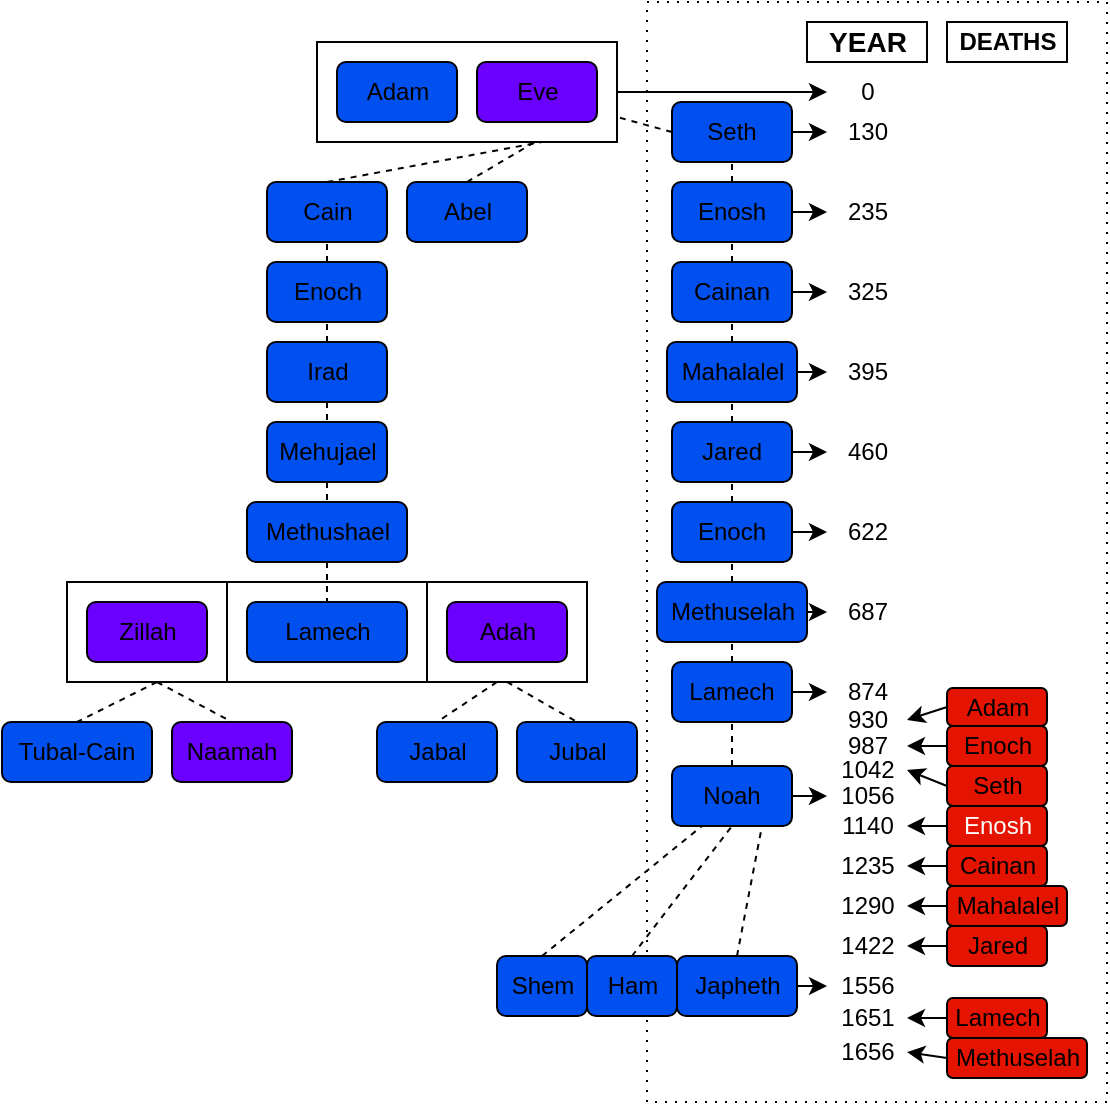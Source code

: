 <mxfile version="27.1.4">
  <diagram name="Page-1" id="-qDwZxriLmxHvfeL5z6d">
    <mxGraphModel dx="1558" dy="915" grid="1" gridSize="10" guides="1" tooltips="1" connect="1" arrows="1" fold="1" page="1" pageScale="1" pageWidth="850" pageHeight="1100" math="0" shadow="0">
      <root>
        <mxCell id="0" />
        <mxCell id="1" parent="0" />
        <mxCell id="PMNKibyXnbzGqsMj5dXl-1" value="" style="rounded=0;whiteSpace=wrap;html=1;strokeColor=light-dark(#000000,#333333);dashed=1;dashPattern=1 4;movable=1;resizable=1;rotatable=1;deletable=1;editable=1;locked=0;connectable=1;fillColor=none;fontColor=light-dark(#000000,#1A1A1A);" vertex="1" parent="1">
          <mxGeometry x="362.5" y="40" width="230" height="550" as="geometry" />
        </mxCell>
        <mxCell id="PMNKibyXnbzGqsMj5dXl-2" value="" style="rounded=0;whiteSpace=wrap;html=1;fillColor=none;fontColor=light-dark(#000000,#1A1A1A);strokeColor=light-dark(#000000,#333333);" vertex="1" parent="1">
          <mxGeometry x="72.5" y="330" width="180" height="50" as="geometry" />
        </mxCell>
        <mxCell id="PMNKibyXnbzGqsMj5dXl-3" value="" style="rounded=0;whiteSpace=wrap;html=1;fillColor=none;fontColor=light-dark(#000000,#1A1A1A);strokeColor=light-dark(#000000,#333333);" vertex="1" parent="1">
          <mxGeometry x="152.5" y="330" width="180" height="50" as="geometry" />
        </mxCell>
        <mxCell id="PMNKibyXnbzGqsMj5dXl-4" value="" style="rounded=0;whiteSpace=wrap;html=1;strokeColor=light-dark(#000000,#333333);fillColor=none;fontColor=light-dark(#000000,#1A1A1A);" vertex="1" parent="1">
          <mxGeometry x="197.5" y="60" width="150" height="50" as="geometry" />
        </mxCell>
        <mxCell id="PMNKibyXnbzGqsMj5dXl-5" value="Adam" style="rounded=1;whiteSpace=wrap;html=1;fillColor=#0050ef;fontColor=light-dark(#000000,#1A1A1A);strokeColor=light-dark(#000000,#333333);" vertex="1" parent="1">
          <mxGeometry x="207.5" y="70" width="60" height="30" as="geometry" />
        </mxCell>
        <mxCell id="PMNKibyXnbzGqsMj5dXl-6" value="Eve" style="rounded=1;whiteSpace=wrap;html=1;fillColor=#6a00ff;fontColor=light-dark(#000000,#1A1A1A);strokeColor=light-dark(#000000,#333333);" vertex="1" parent="1">
          <mxGeometry x="277.5" y="70" width="60" height="30" as="geometry" />
        </mxCell>
        <mxCell id="PMNKibyXnbzGqsMj5dXl-7" value="&lt;div&gt;Cain&lt;/div&gt;" style="rounded=1;whiteSpace=wrap;html=1;fillColor=#0050ef;fontColor=light-dark(#000000,#1A1A1A);strokeColor=light-dark(#000000,#333333);" vertex="1" parent="1">
          <mxGeometry x="172.5" y="130" width="60" height="30" as="geometry" />
        </mxCell>
        <mxCell id="PMNKibyXnbzGqsMj5dXl-8" value="Abel" style="rounded=1;whiteSpace=wrap;html=1;fillColor=#0050ef;fontColor=light-dark(#000000,#1A1A1A);strokeColor=light-dark(#000000,#333333);glass=0;shadow=0;" vertex="1" parent="1">
          <mxGeometry x="242.5" y="130" width="60" height="30" as="geometry" />
        </mxCell>
        <mxCell id="PMNKibyXnbzGqsMj5dXl-9" value="" style="endArrow=none;dashed=1;html=1;rounded=0;entryX=0.75;entryY=1;entryDx=0;entryDy=0;exitX=0.5;exitY=0;exitDx=0;exitDy=0;strokeColor=light-dark(#000000,#333333);fontColor=light-dark(#000000,#1A1A1A);" edge="1" parent="1" source="PMNKibyXnbzGqsMj5dXl-7" target="PMNKibyXnbzGqsMj5dXl-4">
          <mxGeometry width="50" height="50" relative="1" as="geometry">
            <mxPoint x="262.5" y="180" as="sourcePoint" />
            <mxPoint x="312.5" y="130" as="targetPoint" />
          </mxGeometry>
        </mxCell>
        <mxCell id="PMNKibyXnbzGqsMj5dXl-10" value="" style="endArrow=none;dashed=1;html=1;rounded=0;entryX=0.732;entryY=0.99;entryDx=0;entryDy=0;exitX=0.5;exitY=0;exitDx=0;exitDy=0;entryPerimeter=0;strokeColor=light-dark(#000000,#333333);fontColor=light-dark(#000000,#1A1A1A);" edge="1" parent="1" source="PMNKibyXnbzGqsMj5dXl-8" target="PMNKibyXnbzGqsMj5dXl-4">
          <mxGeometry width="50" height="50" relative="1" as="geometry">
            <mxPoint x="262.5" y="180" as="sourcePoint" />
            <mxPoint x="312.5" y="130" as="targetPoint" />
          </mxGeometry>
        </mxCell>
        <mxCell id="PMNKibyXnbzGqsMj5dXl-11" value="Enoch" style="rounded=1;whiteSpace=wrap;html=1;fillColor=#0050ef;fontColor=light-dark(#000000,#1A1A1A);strokeColor=light-dark(#000000,#333333);" vertex="1" parent="1">
          <mxGeometry x="172.5" y="170" width="60" height="30" as="geometry" />
        </mxCell>
        <mxCell id="PMNKibyXnbzGqsMj5dXl-12" value="&lt;div&gt;Irad&lt;/div&gt;" style="rounded=1;whiteSpace=wrap;html=1;fillColor=#0050ef;fontColor=light-dark(#000000,#1A1A1A);strokeColor=light-dark(#000000,#333333);" vertex="1" parent="1">
          <mxGeometry x="172.5" y="210" width="60" height="30" as="geometry" />
        </mxCell>
        <mxCell id="PMNKibyXnbzGqsMj5dXl-13" value="Mehujael" style="rounded=1;whiteSpace=wrap;html=1;fillColor=#0050ef;fontColor=light-dark(#000000,#1A1A1A);strokeColor=light-dark(#000000,#333333);" vertex="1" parent="1">
          <mxGeometry x="172.5" y="250" width="60" height="30" as="geometry" />
        </mxCell>
        <mxCell id="PMNKibyXnbzGqsMj5dXl-14" value="&lt;div&gt;Methushael&lt;/div&gt;" style="rounded=1;whiteSpace=wrap;html=1;fillColor=#0050ef;fontColor=light-dark(#000000,#1A1A1A);strokeColor=light-dark(#000000,#333333);" vertex="1" parent="1">
          <mxGeometry x="162.5" y="290" width="80" height="30" as="geometry" />
        </mxCell>
        <mxCell id="PMNKibyXnbzGqsMj5dXl-15" value="Lamech" style="rounded=1;whiteSpace=wrap;html=1;fillColor=#0050ef;fontColor=light-dark(#000000,#1A1A1A);strokeColor=light-dark(#000000,#333333);" vertex="1" parent="1">
          <mxGeometry x="162.5" y="340" width="80" height="30" as="geometry" />
        </mxCell>
        <mxCell id="PMNKibyXnbzGqsMj5dXl-16" value="Adah" style="rounded=1;whiteSpace=wrap;html=1;fillColor=#6a00ff;fontColor=light-dark(#000000,#1A1A1A);strokeColor=light-dark(#000000,#333333);" vertex="1" parent="1">
          <mxGeometry x="262.5" y="340" width="60" height="30" as="geometry" />
        </mxCell>
        <mxCell id="PMNKibyXnbzGqsMj5dXl-17" value="Naamah" style="rounded=1;whiteSpace=wrap;html=1;fillColor=#6a00ff;fontColor=light-dark(#000000,#1A1A1A);strokeColor=light-dark(#000000,#333333);" vertex="1" parent="1">
          <mxGeometry x="125" y="400" width="60" height="30" as="geometry" />
        </mxCell>
        <mxCell id="PMNKibyXnbzGqsMj5dXl-18" value="" style="endArrow=none;dashed=1;html=1;rounded=0;entryX=0.5;entryY=1;entryDx=0;entryDy=0;exitX=0.5;exitY=0;exitDx=0;exitDy=0;strokeColor=light-dark(#000000,#333333);fontColor=light-dark(#000000,#1A1A1A);" edge="1" parent="1" source="PMNKibyXnbzGqsMj5dXl-11" target="PMNKibyXnbzGqsMj5dXl-7">
          <mxGeometry width="50" height="50" relative="1" as="geometry">
            <mxPoint x="192.5" y="220" as="sourcePoint" />
            <mxPoint x="232.5" y="280" as="targetPoint" />
          </mxGeometry>
        </mxCell>
        <mxCell id="PMNKibyXnbzGqsMj5dXl-19" value="" style="endArrow=none;dashed=1;html=1;rounded=0;entryX=0.5;entryY=1;entryDx=0;entryDy=0;exitX=0.5;exitY=0;exitDx=0;exitDy=0;strokeColor=light-dark(#000000,#333333);fontColor=light-dark(#000000,#1A1A1A);" edge="1" parent="1" source="PMNKibyXnbzGqsMj5dXl-12" target="PMNKibyXnbzGqsMj5dXl-11">
          <mxGeometry width="50" height="50" relative="1" as="geometry">
            <mxPoint x="182.5" y="330" as="sourcePoint" />
            <mxPoint x="232.5" y="280" as="targetPoint" />
          </mxGeometry>
        </mxCell>
        <mxCell id="PMNKibyXnbzGqsMj5dXl-20" value="" style="endArrow=none;dashed=1;html=1;rounded=0;entryX=0.5;entryY=0;entryDx=0;entryDy=0;exitX=0.5;exitY=1;exitDx=0;exitDy=0;strokeColor=light-dark(#000000,#333333);fontColor=light-dark(#000000,#1A1A1A);" edge="1" parent="1" source="PMNKibyXnbzGqsMj5dXl-12" target="PMNKibyXnbzGqsMj5dXl-13">
          <mxGeometry width="50" height="50" relative="1" as="geometry">
            <mxPoint x="182.5" y="330" as="sourcePoint" />
            <mxPoint x="232.5" y="280" as="targetPoint" />
          </mxGeometry>
        </mxCell>
        <mxCell id="PMNKibyXnbzGqsMj5dXl-21" value="" style="endArrow=none;dashed=1;html=1;rounded=0;exitX=0.5;exitY=1;exitDx=0;exitDy=0;entryX=0.5;entryY=0;entryDx=0;entryDy=0;strokeColor=light-dark(#000000,#333333);fontColor=light-dark(#000000,#1A1A1A);" edge="1" parent="1" source="PMNKibyXnbzGqsMj5dXl-13" target="PMNKibyXnbzGqsMj5dXl-14">
          <mxGeometry width="50" height="50" relative="1" as="geometry">
            <mxPoint x="182.5" y="330" as="sourcePoint" />
            <mxPoint x="232.5" y="280" as="targetPoint" />
          </mxGeometry>
        </mxCell>
        <mxCell id="PMNKibyXnbzGqsMj5dXl-22" value="" style="endArrow=none;dashed=1;html=1;rounded=0;exitX=0.5;exitY=1;exitDx=0;exitDy=0;entryX=0.5;entryY=0;entryDx=0;entryDy=0;strokeColor=light-dark(#000000,#333333);fontColor=light-dark(#000000,#1A1A1A);" edge="1" parent="1" source="PMNKibyXnbzGqsMj5dXl-14" target="PMNKibyXnbzGqsMj5dXl-15">
          <mxGeometry width="50" height="50" relative="1" as="geometry">
            <mxPoint x="182.5" y="330" as="sourcePoint" />
            <mxPoint x="232.5" y="280" as="targetPoint" />
          </mxGeometry>
        </mxCell>
        <mxCell id="PMNKibyXnbzGqsMj5dXl-23" value="Jabal" style="rounded=1;whiteSpace=wrap;html=1;fillColor=#0050ef;fontColor=light-dark(#000000,#1A1A1A);strokeColor=light-dark(#000000,#333333);" vertex="1" parent="1">
          <mxGeometry x="227.5" y="400" width="60" height="30" as="geometry" />
        </mxCell>
        <mxCell id="PMNKibyXnbzGqsMj5dXl-24" value="" style="endArrow=none;dashed=1;html=1;rounded=0;entryX=0.5;entryY=0;entryDx=0;entryDy=0;exitX=0.75;exitY=1;exitDx=0;exitDy=0;strokeColor=light-dark(#000000,#333333);fontColor=light-dark(#000000,#1A1A1A);" edge="1" parent="1" source="PMNKibyXnbzGqsMj5dXl-3" target="PMNKibyXnbzGqsMj5dXl-23">
          <mxGeometry width="50" height="50" relative="1" as="geometry">
            <mxPoint x="182.5" y="310" as="sourcePoint" />
            <mxPoint x="232.5" y="260" as="targetPoint" />
          </mxGeometry>
        </mxCell>
        <mxCell id="PMNKibyXnbzGqsMj5dXl-25" value="&lt;div&gt;Jubal&lt;/div&gt;" style="rounded=1;whiteSpace=wrap;html=1;fillColor=#0050ef;fontColor=light-dark(#000000,#1A1A1A);strokeColor=light-dark(#000000,#333333);" vertex="1" parent="1">
          <mxGeometry x="297.5" y="400" width="60" height="30" as="geometry" />
        </mxCell>
        <mxCell id="PMNKibyXnbzGqsMj5dXl-26" value="" style="endArrow=none;dashed=1;html=1;rounded=0;entryX=0.5;entryY=0;entryDx=0;entryDy=0;strokeColor=light-dark(#000000,#333333);fontColor=light-dark(#000000,#1A1A1A);" edge="1" parent="1" target="PMNKibyXnbzGqsMj5dXl-25">
          <mxGeometry width="50" height="50" relative="1" as="geometry">
            <mxPoint x="292.5" y="380" as="sourcePoint" />
            <mxPoint x="232.5" y="260" as="targetPoint" />
          </mxGeometry>
        </mxCell>
        <mxCell id="PMNKibyXnbzGqsMj5dXl-27" value="Tubal-Cain" style="rounded=1;whiteSpace=wrap;html=1;fillColor=#0050ef;fontColor=light-dark(#000000,#1A1A1A);strokeColor=light-dark(#000000,#333333);" vertex="1" parent="1">
          <mxGeometry x="40" y="400" width="75" height="30" as="geometry" />
        </mxCell>
        <mxCell id="PMNKibyXnbzGqsMj5dXl-28" value="Zillah" style="rounded=1;whiteSpace=wrap;html=1;fillColor=#6a00ff;fontColor=light-dark(#000000,#1A1A1A);strokeColor=light-dark(#000000,#333333);" vertex="1" parent="1">
          <mxGeometry x="82.5" y="340" width="60" height="30" as="geometry" />
        </mxCell>
        <mxCell id="PMNKibyXnbzGqsMj5dXl-29" value="" style="endArrow=none;dashed=1;html=1;rounded=0;entryX=0.5;entryY=0;entryDx=0;entryDy=0;exitX=0.25;exitY=1;exitDx=0;exitDy=0;strokeColor=light-dark(#000000,#333333);fontColor=light-dark(#000000,#1A1A1A);" edge="1" parent="1" source="PMNKibyXnbzGqsMj5dXl-2" target="PMNKibyXnbzGqsMj5dXl-27">
          <mxGeometry width="50" height="50" relative="1" as="geometry">
            <mxPoint x="182.5" y="310" as="sourcePoint" />
            <mxPoint x="232.5" y="260" as="targetPoint" />
          </mxGeometry>
        </mxCell>
        <mxCell id="PMNKibyXnbzGqsMj5dXl-30" value="" style="endArrow=none;dashed=1;html=1;rounded=0;exitX=0.25;exitY=1;exitDx=0;exitDy=0;entryX=0.5;entryY=0;entryDx=0;entryDy=0;strokeColor=light-dark(#000000,#333333);fontColor=light-dark(#000000,#1A1A1A);" edge="1" parent="1" source="PMNKibyXnbzGqsMj5dXl-2" target="PMNKibyXnbzGqsMj5dXl-17">
          <mxGeometry width="50" height="50" relative="1" as="geometry">
            <mxPoint x="182.5" y="310" as="sourcePoint" />
            <mxPoint x="232.5" y="260" as="targetPoint" />
          </mxGeometry>
        </mxCell>
        <mxCell id="PMNKibyXnbzGqsMj5dXl-31" value="Seth" style="rounded=1;whiteSpace=wrap;html=1;fillColor=#0050ef;fontColor=light-dark(#000000,#1A1A1A);strokeColor=light-dark(#000000,#333333);glass=0;shadow=0;" vertex="1" parent="1">
          <mxGeometry x="375" y="90" width="60" height="30" as="geometry" />
        </mxCell>
        <mxCell id="PMNKibyXnbzGqsMj5dXl-32" value="" style="endArrow=none;dashed=1;html=1;rounded=0;entryX=1;entryY=0.75;entryDx=0;entryDy=0;exitX=0;exitY=0.5;exitDx=0;exitDy=0;strokeColor=light-dark(#000000,#333333);fontColor=light-dark(#000000,#1A1A1A);" edge="1" parent="1" source="PMNKibyXnbzGqsMj5dXl-31" target="PMNKibyXnbzGqsMj5dXl-4">
          <mxGeometry width="50" height="50" relative="1" as="geometry">
            <mxPoint x="282.5" y="140" as="sourcePoint" />
            <mxPoint x="347.5" y="120" as="targetPoint" />
          </mxGeometry>
        </mxCell>
        <mxCell id="PMNKibyXnbzGqsMj5dXl-33" value="Enosh" style="rounded=1;whiteSpace=wrap;html=1;fillColor=#0050ef;fontColor=light-dark(#000000,#1A1A1A);strokeColor=light-dark(#000000,#333333);glass=0;shadow=0;" vertex="1" parent="1">
          <mxGeometry x="375" y="130" width="60" height="30" as="geometry" />
        </mxCell>
        <mxCell id="PMNKibyXnbzGqsMj5dXl-34" value="" style="endArrow=none;dashed=1;html=1;rounded=0;entryX=0.5;entryY=1;entryDx=0;entryDy=0;exitX=0.5;exitY=0;exitDx=0;exitDy=0;strokeColor=light-dark(#000000,#333333);fontColor=light-dark(#000000,#1A1A1A);" edge="1" parent="1" source="PMNKibyXnbzGqsMj5dXl-33" target="PMNKibyXnbzGqsMj5dXl-31">
          <mxGeometry width="50" height="50" relative="1" as="geometry">
            <mxPoint x="282.5" y="140" as="sourcePoint" />
            <mxPoint x="339.5" y="110" as="targetPoint" />
          </mxGeometry>
        </mxCell>
        <mxCell id="PMNKibyXnbzGqsMj5dXl-35" value="&lt;b&gt;&lt;font style=&quot;font-size: 14px;&quot;&gt;YEAR&lt;/font&gt;&lt;/b&gt;" style="text;html=1;align=center;verticalAlign=middle;whiteSpace=wrap;rounded=0;strokeColor=light-dark(#000000,#333333);fontColor=light-dark(#000000,#1A1A1A);" vertex="1" parent="1">
          <mxGeometry x="442.5" y="50" width="60" height="20" as="geometry" />
        </mxCell>
        <mxCell id="PMNKibyXnbzGqsMj5dXl-36" value="0" style="text;html=1;align=center;verticalAlign=middle;whiteSpace=wrap;rounded=0;strokeColor=none;fontColor=light-dark(#000000,#1A1A1A);" vertex="1" parent="1">
          <mxGeometry x="452.5" y="75" width="40" height="20" as="geometry" />
        </mxCell>
        <mxCell id="PMNKibyXnbzGqsMj5dXl-37" value="130" style="text;html=1;align=center;verticalAlign=middle;whiteSpace=wrap;rounded=0;strokeColor=none;fontColor=light-dark(#000000,#1A1A1A);" vertex="1" parent="1">
          <mxGeometry x="452.5" y="95" width="40" height="20" as="geometry" />
        </mxCell>
        <mxCell id="PMNKibyXnbzGqsMj5dXl-38" value="&lt;div&gt;235&lt;/div&gt;" style="text;html=1;align=center;verticalAlign=middle;whiteSpace=wrap;rounded=0;strokeColor=none;fontColor=light-dark(#000000,#1A1A1A);" vertex="1" parent="1">
          <mxGeometry x="452.5" y="135" width="40" height="20" as="geometry" />
        </mxCell>
        <mxCell id="PMNKibyXnbzGqsMj5dXl-39" value="Cainan" style="rounded=1;whiteSpace=wrap;html=1;fillColor=#0050ef;fontColor=light-dark(#000000,#1A1A1A);strokeColor=light-dark(#000000,#333333);glass=0;shadow=0;" vertex="1" parent="1">
          <mxGeometry x="375" y="170" width="60" height="30" as="geometry" />
        </mxCell>
        <mxCell id="PMNKibyXnbzGqsMj5dXl-40" value="" style="endArrow=none;dashed=1;html=1;rounded=0;exitX=0.5;exitY=0;exitDx=0;exitDy=0;strokeColor=light-dark(#000000,#333333);entryX=0.5;entryY=1;entryDx=0;entryDy=0;fontColor=light-dark(#000000,#1A1A1A);" edge="1" parent="1" source="PMNKibyXnbzGqsMj5dXl-39" target="PMNKibyXnbzGqsMj5dXl-33">
          <mxGeometry width="50" height="50" relative="1" as="geometry">
            <mxPoint x="282.5" y="180" as="sourcePoint" />
            <mxPoint x="397.5" y="160" as="targetPoint" />
          </mxGeometry>
        </mxCell>
        <mxCell id="PMNKibyXnbzGqsMj5dXl-41" value="&lt;div&gt;325&lt;/div&gt;" style="text;html=1;align=center;verticalAlign=middle;whiteSpace=wrap;rounded=0;strokeColor=none;fontColor=light-dark(#000000,#1A1A1A);" vertex="1" parent="1">
          <mxGeometry x="452.5" y="175" width="40" height="20" as="geometry" />
        </mxCell>
        <mxCell id="PMNKibyXnbzGqsMj5dXl-42" value="Mahalalel" style="rounded=1;whiteSpace=wrap;html=1;fillColor=#0050ef;fontColor=light-dark(#000000,#1A1A1A);strokeColor=light-dark(#000000,#333333);glass=0;shadow=0;" vertex="1" parent="1">
          <mxGeometry x="372.5" y="210" width="65" height="30" as="geometry" />
        </mxCell>
        <mxCell id="PMNKibyXnbzGqsMj5dXl-43" value="" style="endArrow=none;dashed=1;html=1;rounded=0;exitX=0.5;exitY=0;exitDx=0;exitDy=0;strokeColor=light-dark(#000000,#333333);entryX=0.5;entryY=1;entryDx=0;entryDy=0;fontColor=light-dark(#000000,#1A1A1A);" edge="1" parent="1" source="PMNKibyXnbzGqsMj5dXl-42" target="PMNKibyXnbzGqsMj5dXl-39">
          <mxGeometry width="50" height="50" relative="1" as="geometry">
            <mxPoint x="282.5" y="220" as="sourcePoint" />
            <mxPoint x="397.5" y="200" as="targetPoint" />
          </mxGeometry>
        </mxCell>
        <mxCell id="PMNKibyXnbzGqsMj5dXl-44" value="&lt;div&gt;395&lt;/div&gt;" style="text;html=1;align=center;verticalAlign=middle;whiteSpace=wrap;rounded=0;strokeColor=none;fontColor=light-dark(#000000,#1A1A1A);" vertex="1" parent="1">
          <mxGeometry x="452.5" y="215" width="40" height="20" as="geometry" />
        </mxCell>
        <mxCell id="PMNKibyXnbzGqsMj5dXl-45" value="Jared" style="rounded=1;whiteSpace=wrap;html=1;fillColor=#0050ef;fontColor=light-dark(#000000,#1A1A1A);strokeColor=light-dark(#000000,#333333);glass=0;shadow=0;" vertex="1" parent="1">
          <mxGeometry x="375" y="250" width="60" height="30" as="geometry" />
        </mxCell>
        <mxCell id="PMNKibyXnbzGqsMj5dXl-46" value="" style="endArrow=none;dashed=1;html=1;rounded=0;exitX=0.5;exitY=0;exitDx=0;exitDy=0;strokeColor=light-dark(#000000,#333333);entryX=0.5;entryY=1;entryDx=0;entryDy=0;fontColor=light-dark(#000000,#1A1A1A);" edge="1" parent="1" source="PMNKibyXnbzGqsMj5dXl-45" target="PMNKibyXnbzGqsMj5dXl-42">
          <mxGeometry width="50" height="50" relative="1" as="geometry">
            <mxPoint x="282.5" y="260" as="sourcePoint" />
            <mxPoint x="397.5" y="240" as="targetPoint" />
          </mxGeometry>
        </mxCell>
        <mxCell id="PMNKibyXnbzGqsMj5dXl-47" value="460" style="text;html=1;align=center;verticalAlign=middle;whiteSpace=wrap;rounded=0;strokeColor=none;fontColor=light-dark(#000000,#1A1A1A);" vertex="1" parent="1">
          <mxGeometry x="452.5" y="255" width="40" height="20" as="geometry" />
        </mxCell>
        <mxCell id="PMNKibyXnbzGqsMj5dXl-48" value="Enoch" style="rounded=1;whiteSpace=wrap;html=1;fillColor=#0050ef;fontColor=light-dark(#000000,#1A1A1A);strokeColor=light-dark(#000000,#333333);glass=0;shadow=0;" vertex="1" parent="1">
          <mxGeometry x="375" y="290" width="60" height="30" as="geometry" />
        </mxCell>
        <mxCell id="PMNKibyXnbzGqsMj5dXl-49" value="" style="endArrow=none;dashed=1;html=1;rounded=0;exitX=0.5;exitY=0;exitDx=0;exitDy=0;strokeColor=light-dark(#000000,#333333);entryX=0.5;entryY=1;entryDx=0;entryDy=0;fontColor=light-dark(#000000,#1A1A1A);" edge="1" parent="1" source="PMNKibyXnbzGqsMj5dXl-48" target="PMNKibyXnbzGqsMj5dXl-45">
          <mxGeometry width="50" height="50" relative="1" as="geometry">
            <mxPoint x="282.5" y="300" as="sourcePoint" />
            <mxPoint x="397.5" y="280" as="targetPoint" />
          </mxGeometry>
        </mxCell>
        <mxCell id="PMNKibyXnbzGqsMj5dXl-50" value="622" style="text;html=1;align=center;verticalAlign=middle;whiteSpace=wrap;rounded=0;strokeColor=none;fontColor=light-dark(#000000,#1A1A1A);" vertex="1" parent="1">
          <mxGeometry x="452.5" y="295" width="40" height="20" as="geometry" />
        </mxCell>
        <mxCell id="PMNKibyXnbzGqsMj5dXl-51" value="Methuselah" style="rounded=1;whiteSpace=wrap;html=1;fillColor=#0050ef;fontColor=light-dark(#000000,#1A1A1A);strokeColor=light-dark(#000000,#333333);glass=0;shadow=0;" vertex="1" parent="1">
          <mxGeometry x="367.5" y="330" width="75" height="30" as="geometry" />
        </mxCell>
        <mxCell id="PMNKibyXnbzGqsMj5dXl-52" value="" style="endArrow=none;dashed=1;html=1;rounded=0;exitX=0.5;exitY=0;exitDx=0;exitDy=0;strokeColor=light-dark(#000000,#333333);entryX=0.5;entryY=1;entryDx=0;entryDy=0;fontColor=light-dark(#000000,#1A1A1A);" edge="1" parent="1" source="PMNKibyXnbzGqsMj5dXl-51" target="PMNKibyXnbzGqsMj5dXl-48">
          <mxGeometry width="50" height="50" relative="1" as="geometry">
            <mxPoint x="282.5" y="340" as="sourcePoint" />
            <mxPoint x="397.5" y="320" as="targetPoint" />
          </mxGeometry>
        </mxCell>
        <mxCell id="PMNKibyXnbzGqsMj5dXl-53" value="687" style="text;html=1;align=center;verticalAlign=middle;whiteSpace=wrap;rounded=0;strokeColor=none;fontColor=light-dark(#000000,#1A1A1A);" vertex="1" parent="1">
          <mxGeometry x="452.5" y="335" width="40" height="20" as="geometry" />
        </mxCell>
        <mxCell id="PMNKibyXnbzGqsMj5dXl-54" value="Lamech" style="rounded=1;whiteSpace=wrap;html=1;fillColor=#0050ef;fontColor=light-dark(#000000,#1A1A1A);strokeColor=light-dark(#000000,#333333);glass=0;shadow=0;" vertex="1" parent="1">
          <mxGeometry x="375" y="370" width="60" height="30" as="geometry" />
        </mxCell>
        <mxCell id="PMNKibyXnbzGqsMj5dXl-55" value="" style="endArrow=none;dashed=1;html=1;rounded=0;exitX=0.5;exitY=0;exitDx=0;exitDy=0;strokeColor=light-dark(#000000,#333333);entryX=0.5;entryY=1;entryDx=0;entryDy=0;fontColor=light-dark(#000000,#1A1A1A);" edge="1" parent="1" source="PMNKibyXnbzGqsMj5dXl-54" target="PMNKibyXnbzGqsMj5dXl-51">
          <mxGeometry width="50" height="50" relative="1" as="geometry">
            <mxPoint x="282.5" y="380" as="sourcePoint" />
            <mxPoint x="397.5" y="360" as="targetPoint" />
          </mxGeometry>
        </mxCell>
        <mxCell id="PMNKibyXnbzGqsMj5dXl-56" value="874" style="text;html=1;align=center;verticalAlign=middle;whiteSpace=wrap;rounded=0;strokeColor=none;fontColor=light-dark(#000000,#1A1A1A);" vertex="1" parent="1">
          <mxGeometry x="452.5" y="375" width="40" height="20" as="geometry" />
        </mxCell>
        <mxCell id="PMNKibyXnbzGqsMj5dXl-57" value="Noah" style="rounded=1;whiteSpace=wrap;html=1;fillColor=#0050ef;fontColor=light-dark(#000000,#1A1A1A);strokeColor=light-dark(#000000,#333333);glass=0;shadow=0;" vertex="1" parent="1">
          <mxGeometry x="375" y="422" width="60" height="30" as="geometry" />
        </mxCell>
        <mxCell id="PMNKibyXnbzGqsMj5dXl-58" value="" style="endArrow=none;dashed=1;html=1;rounded=0;exitX=0.5;exitY=0;exitDx=0;exitDy=0;strokeColor=light-dark(#000000,#333333);entryX=0.5;entryY=1;entryDx=0;entryDy=0;fontColor=light-dark(#000000,#1A1A1A);" edge="1" parent="1" source="PMNKibyXnbzGqsMj5dXl-57" target="PMNKibyXnbzGqsMj5dXl-54">
          <mxGeometry width="50" height="50" relative="1" as="geometry">
            <mxPoint x="282.5" y="420" as="sourcePoint" />
            <mxPoint x="405.5" y="400" as="targetPoint" />
          </mxGeometry>
        </mxCell>
        <mxCell id="PMNKibyXnbzGqsMj5dXl-59" value="1056" style="text;html=1;align=center;verticalAlign=middle;whiteSpace=wrap;rounded=0;strokeColor=none;fontColor=light-dark(#000000,#1A1A1A);" vertex="1" parent="1">
          <mxGeometry x="452.5" y="427" width="40" height="20" as="geometry" />
        </mxCell>
        <mxCell id="PMNKibyXnbzGqsMj5dXl-60" value="930" style="text;html=1;align=center;verticalAlign=middle;whiteSpace=wrap;rounded=0;strokeColor=none;fontColor=light-dark(#000000,#1A1A1A);" vertex="1" parent="1">
          <mxGeometry x="452.5" y="389" width="40" height="20" as="geometry" />
        </mxCell>
        <mxCell id="PMNKibyXnbzGqsMj5dXl-61" value="&lt;div style=&quot;line-height: 100%;&quot;&gt;&lt;div align=&quot;center&quot; style=&quot;line-height: 120%;&quot;&gt;&lt;font style=&quot;line-height: 120%;&quot;&gt;Adam&lt;br&gt;&lt;/font&gt;&lt;/div&gt;&lt;/div&gt;" style="rounded=1;whiteSpace=wrap;html=1;fillColor=#e51400;fontColor=light-dark(#000000,#1A1A1A);strokeColor=light-dark(#000000,#333333);align=center;" vertex="1" parent="1">
          <mxGeometry x="512.5" y="383" width="50" height="19" as="geometry" />
        </mxCell>
        <mxCell id="PMNKibyXnbzGqsMj5dXl-62" value="" style="endArrow=classic;html=1;rounded=0;exitX=1;exitY=0.5;exitDx=0;exitDy=0;strokeColor=light-dark(#000000,#333333);fontColor=light-dark(#000000,#1A1A1A);" edge="1" parent="1" source="PMNKibyXnbzGqsMj5dXl-45" target="PMNKibyXnbzGqsMj5dXl-47">
          <mxGeometry width="50" height="50" relative="1" as="geometry">
            <mxPoint x="342.5" y="270" as="sourcePoint" />
            <mxPoint x="392.5" y="220" as="targetPoint" />
          </mxGeometry>
        </mxCell>
        <mxCell id="PMNKibyXnbzGqsMj5dXl-63" value="" style="endArrow=classic;html=1;rounded=0;exitX=1;exitY=0.5;exitDx=0;exitDy=0;entryX=0;entryY=0.5;entryDx=0;entryDy=0;strokeColor=light-dark(#000000,#333333);fontColor=light-dark(#000000,#1A1A1A);" edge="1" parent="1" source="PMNKibyXnbzGqsMj5dXl-42" target="PMNKibyXnbzGqsMj5dXl-44">
          <mxGeometry width="50" height="50" relative="1" as="geometry">
            <mxPoint x="342.5" y="270" as="sourcePoint" />
            <mxPoint x="392.5" y="220" as="targetPoint" />
          </mxGeometry>
        </mxCell>
        <mxCell id="PMNKibyXnbzGqsMj5dXl-64" value="" style="endArrow=classic;html=1;rounded=0;entryX=0;entryY=0.5;entryDx=0;entryDy=0;exitX=1;exitY=0.5;exitDx=0;exitDy=0;strokeColor=light-dark(#000000,#333333);fontColor=light-dark(#000000,#1A1A1A);" edge="1" parent="1" source="PMNKibyXnbzGqsMj5dXl-39" target="PMNKibyXnbzGqsMj5dXl-41">
          <mxGeometry width="50" height="50" relative="1" as="geometry">
            <mxPoint x="342.5" y="270" as="sourcePoint" />
            <mxPoint x="392.5" y="220" as="targetPoint" />
          </mxGeometry>
        </mxCell>
        <mxCell id="PMNKibyXnbzGqsMj5dXl-65" value="" style="endArrow=classic;html=1;rounded=0;entryX=0;entryY=0.5;entryDx=0;entryDy=0;exitX=1;exitY=0.5;exitDx=0;exitDy=0;strokeColor=light-dark(#000000,#333333);fontColor=light-dark(#000000,#1A1A1A);" edge="1" parent="1" source="PMNKibyXnbzGqsMj5dXl-33" target="PMNKibyXnbzGqsMj5dXl-38">
          <mxGeometry width="50" height="50" relative="1" as="geometry">
            <mxPoint x="342.5" y="270" as="sourcePoint" />
            <mxPoint x="392.5" y="220" as="targetPoint" />
          </mxGeometry>
        </mxCell>
        <mxCell id="PMNKibyXnbzGqsMj5dXl-66" value="" style="endArrow=classic;html=1;rounded=0;entryX=0;entryY=0.5;entryDx=0;entryDy=0;exitX=1;exitY=0.5;exitDx=0;exitDy=0;strokeColor=light-dark(#000000,#333333);fontColor=light-dark(#000000,#1A1A1A);" edge="1" parent="1" source="PMNKibyXnbzGqsMj5dXl-31" target="PMNKibyXnbzGqsMj5dXl-37">
          <mxGeometry width="50" height="50" relative="1" as="geometry">
            <mxPoint x="342.5" y="270" as="sourcePoint" />
            <mxPoint x="392.5" y="220" as="targetPoint" />
          </mxGeometry>
        </mxCell>
        <mxCell id="PMNKibyXnbzGqsMj5dXl-67" value="" style="endArrow=classic;html=1;rounded=0;entryX=0;entryY=0.5;entryDx=0;entryDy=0;exitX=1;exitY=0.5;exitDx=0;exitDy=0;strokeColor=light-dark(#000000,#333333);fontColor=light-dark(#000000,#1A1A1A);" edge="1" parent="1" source="PMNKibyXnbzGqsMj5dXl-57" target="PMNKibyXnbzGqsMj5dXl-59">
          <mxGeometry width="50" height="50" relative="1" as="geometry">
            <mxPoint x="342.5" y="282" as="sourcePoint" />
            <mxPoint x="392.5" y="232" as="targetPoint" />
          </mxGeometry>
        </mxCell>
        <mxCell id="PMNKibyXnbzGqsMj5dXl-68" value="" style="endArrow=classic;html=1;rounded=0;entryX=0;entryY=0.5;entryDx=0;entryDy=0;exitX=1;exitY=0.5;exitDx=0;exitDy=0;strokeColor=light-dark(#000000,#333333);fontColor=light-dark(#000000,#1A1A1A);" edge="1" parent="1" source="PMNKibyXnbzGqsMj5dXl-48" target="PMNKibyXnbzGqsMj5dXl-50">
          <mxGeometry width="50" height="50" relative="1" as="geometry">
            <mxPoint x="372.5" y="350" as="sourcePoint" />
            <mxPoint x="422.5" y="300" as="targetPoint" />
          </mxGeometry>
        </mxCell>
        <mxCell id="PMNKibyXnbzGqsMj5dXl-69" value="" style="endArrow=classic;html=1;rounded=0;entryX=0;entryY=0.5;entryDx=0;entryDy=0;exitX=1;exitY=0.5;exitDx=0;exitDy=0;strokeColor=light-dark(#000000,#333333);fontColor=light-dark(#000000,#1A1A1A);" edge="1" parent="1" source="PMNKibyXnbzGqsMj5dXl-54" target="PMNKibyXnbzGqsMj5dXl-56">
          <mxGeometry width="50" height="50" relative="1" as="geometry">
            <mxPoint x="372.5" y="350" as="sourcePoint" />
            <mxPoint x="422.5" y="300" as="targetPoint" />
          </mxGeometry>
        </mxCell>
        <mxCell id="PMNKibyXnbzGqsMj5dXl-70" value="" style="endArrow=classic;html=1;rounded=0;entryX=1;entryY=0.5;entryDx=0;entryDy=0;exitX=0;exitY=0.5;exitDx=0;exitDy=0;strokeColor=light-dark(#000000,#333333);fontColor=light-dark(#000000,#1A1A1A);" edge="1" parent="1" source="PMNKibyXnbzGqsMj5dXl-61" target="PMNKibyXnbzGqsMj5dXl-60">
          <mxGeometry width="50" height="50" relative="1" as="geometry">
            <mxPoint x="372.5" y="350" as="sourcePoint" />
            <mxPoint x="422.5" y="300" as="targetPoint" />
          </mxGeometry>
        </mxCell>
        <mxCell id="PMNKibyXnbzGqsMj5dXl-71" value="" style="endArrow=classic;html=1;rounded=0;exitX=1;exitY=0.5;exitDx=0;exitDy=0;entryX=0;entryY=0.5;entryDx=0;entryDy=0;strokeColor=light-dark(#000000,#333333);fontColor=light-dark(#000000,#1A1A1A);" edge="1" parent="1" source="PMNKibyXnbzGqsMj5dXl-4" target="PMNKibyXnbzGqsMj5dXl-36">
          <mxGeometry width="50" height="50" relative="1" as="geometry">
            <mxPoint x="312.5" y="260" as="sourcePoint" />
            <mxPoint x="362.5" y="210" as="targetPoint" />
          </mxGeometry>
        </mxCell>
        <mxCell id="PMNKibyXnbzGqsMj5dXl-72" value="1042" style="text;html=1;align=center;verticalAlign=middle;whiteSpace=wrap;rounded=0;strokeColor=none;fontColor=light-dark(#000000,#1A1A1A);" vertex="1" parent="1">
          <mxGeometry x="452.5" y="414" width="40" height="20" as="geometry" />
        </mxCell>
        <mxCell id="PMNKibyXnbzGqsMj5dXl-73" value="&lt;div style=&quot;line-height: 100%;&quot;&gt;&lt;div align=&quot;center&quot; style=&quot;line-height: 120%;&quot;&gt;&lt;font style=&quot;line-height: 120%;&quot;&gt;Seth&lt;br&gt;&lt;/font&gt;&lt;/div&gt;&lt;/div&gt;" style="rounded=1;whiteSpace=wrap;html=1;fillColor=#e51400;fontColor=light-dark(#000000,#1A1A1A);strokeColor=light-dark(#000000,#333333);align=center;" vertex="1" parent="1">
          <mxGeometry x="512.5" y="422" width="50" height="20" as="geometry" />
        </mxCell>
        <mxCell id="PMNKibyXnbzGqsMj5dXl-74" value="" style="endArrow=classic;html=1;rounded=0;entryX=1;entryY=0.5;entryDx=0;entryDy=0;exitX=0;exitY=0.5;exitDx=0;exitDy=0;strokeColor=light-dark(#000000,#333333);fontColor=light-dark(#000000,#1A1A1A);" edge="1" parent="1" source="PMNKibyXnbzGqsMj5dXl-73" target="PMNKibyXnbzGqsMj5dXl-72">
          <mxGeometry width="50" height="50" relative="1" as="geometry">
            <mxPoint x="522.5" y="413" as="sourcePoint" />
            <mxPoint x="502.5" y="421" as="targetPoint" />
          </mxGeometry>
        </mxCell>
        <mxCell id="PMNKibyXnbzGqsMj5dXl-75" value="&lt;b&gt;DEATHS&lt;/b&gt;" style="text;html=1;align=center;verticalAlign=middle;whiteSpace=wrap;rounded=0;strokeColor=light-dark(#000000,#333333);fontColor=light-dark(#000000,#1A1A1A);" vertex="1" parent="1">
          <mxGeometry x="512.5" y="50" width="60" height="20" as="geometry" />
        </mxCell>
        <mxCell id="PMNKibyXnbzGqsMj5dXl-76" value="Enosh" style="rounded=1;whiteSpace=wrap;html=1;fillColor=#e51400;strokeColor=light-dark(#000000,#333333);align=center;fontColor=#ffffff;" vertex="1" parent="1">
          <mxGeometry x="512.5" y="442" width="50" height="20" as="geometry" />
        </mxCell>
        <mxCell id="PMNKibyXnbzGqsMj5dXl-77" value="1140" style="text;html=1;align=center;verticalAlign=middle;whiteSpace=wrap;rounded=0;strokeColor=none;fontColor=light-dark(#000000,#1A1A1A);" vertex="1" parent="1">
          <mxGeometry x="452.5" y="442" width="40" height="20" as="geometry" />
        </mxCell>
        <mxCell id="PMNKibyXnbzGqsMj5dXl-78" value="" style="endArrow=classic;html=1;rounded=0;entryX=1;entryY=0.5;entryDx=0;entryDy=0;exitX=0;exitY=0.5;exitDx=0;exitDy=0;strokeColor=light-dark(#000000,#333333);fontColor=light-dark(#000000,#1A1A1A);" edge="1" parent="1" source="PMNKibyXnbzGqsMj5dXl-76" target="PMNKibyXnbzGqsMj5dXl-77">
          <mxGeometry width="50" height="50" relative="1" as="geometry">
            <mxPoint x="522.5" y="420" as="sourcePoint" />
            <mxPoint x="502.5" y="421" as="targetPoint" />
          </mxGeometry>
        </mxCell>
        <mxCell id="PMNKibyXnbzGqsMj5dXl-79" value="Cainan" style="rounded=1;whiteSpace=wrap;html=1;fillColor=#e51400;fontColor=light-dark(#000000,#1A1A1A);strokeColor=light-dark(#000000,#333333);align=center;" vertex="1" parent="1">
          <mxGeometry x="512.5" y="462" width="50" height="20" as="geometry" />
        </mxCell>
        <mxCell id="PMNKibyXnbzGqsMj5dXl-80" value="1235" style="text;html=1;align=center;verticalAlign=middle;whiteSpace=wrap;rounded=0;strokeColor=none;fontColor=light-dark(#000000,#1A1A1A);" vertex="1" parent="1">
          <mxGeometry x="452.5" y="462" width="40" height="20" as="geometry" />
        </mxCell>
        <mxCell id="PMNKibyXnbzGqsMj5dXl-81" value="" style="endArrow=classic;html=1;rounded=0;entryX=1;entryY=0.5;entryDx=0;entryDy=0;exitX=0;exitY=0.5;exitDx=0;exitDy=0;strokeColor=light-dark(#000000,#333333);fontColor=light-dark(#000000,#1A1A1A);" edge="1" parent="1" source="PMNKibyXnbzGqsMj5dXl-79" target="PMNKibyXnbzGqsMj5dXl-80">
          <mxGeometry width="50" height="50" relative="1" as="geometry">
            <mxPoint x="522.5" y="440" as="sourcePoint" />
            <mxPoint x="502.5" y="441" as="targetPoint" />
          </mxGeometry>
        </mxCell>
        <mxCell id="PMNKibyXnbzGqsMj5dXl-82" value="Mahalalel" style="rounded=1;whiteSpace=wrap;html=1;fillColor=#e51400;fontColor=light-dark(#000000,#1A1A1A);strokeColor=light-dark(#000000,#333333);align=center;" vertex="1" parent="1">
          <mxGeometry x="512.5" y="482" width="60" height="20" as="geometry" />
        </mxCell>
        <mxCell id="PMNKibyXnbzGqsMj5dXl-83" value="&lt;div&gt;1290&lt;/div&gt;" style="text;html=1;align=center;verticalAlign=middle;whiteSpace=wrap;rounded=0;strokeColor=none;fontColor=light-dark(#000000,#1A1A1A);" vertex="1" parent="1">
          <mxGeometry x="452.5" y="482" width="40" height="20" as="geometry" />
        </mxCell>
        <mxCell id="PMNKibyXnbzGqsMj5dXl-84" value="" style="endArrow=classic;html=1;rounded=0;entryX=1;entryY=0.5;entryDx=0;entryDy=0;exitX=0;exitY=0.5;exitDx=0;exitDy=0;strokeColor=light-dark(#000000,#333333);fontColor=light-dark(#000000,#1A1A1A);" edge="1" parent="1" source="PMNKibyXnbzGqsMj5dXl-82" target="PMNKibyXnbzGqsMj5dXl-83">
          <mxGeometry width="50" height="50" relative="1" as="geometry">
            <mxPoint x="522.5" y="460" as="sourcePoint" />
            <mxPoint x="502.5" y="461" as="targetPoint" />
          </mxGeometry>
        </mxCell>
        <mxCell id="PMNKibyXnbzGqsMj5dXl-85" value="Jared" style="rounded=1;whiteSpace=wrap;html=1;fillColor=#e51400;fontColor=light-dark(#000000,#1A1A1A);strokeColor=light-dark(#000000,#333333);align=center;" vertex="1" parent="1">
          <mxGeometry x="512.5" y="502" width="50" height="20" as="geometry" />
        </mxCell>
        <mxCell id="PMNKibyXnbzGqsMj5dXl-86" value="1422" style="text;html=1;align=center;verticalAlign=middle;whiteSpace=wrap;rounded=0;strokeColor=none;fontColor=light-dark(#000000,#1A1A1A);" vertex="1" parent="1">
          <mxGeometry x="452.5" y="502" width="40" height="20" as="geometry" />
        </mxCell>
        <mxCell id="PMNKibyXnbzGqsMj5dXl-87" value="" style="endArrow=classic;html=1;rounded=0;entryX=1;entryY=0.5;entryDx=0;entryDy=0;exitX=0;exitY=0.5;exitDx=0;exitDy=0;strokeColor=light-dark(#000000,#333333);fontColor=light-dark(#000000,#1A1A1A);" edge="1" parent="1" source="PMNKibyXnbzGqsMj5dXl-85" target="PMNKibyXnbzGqsMj5dXl-86">
          <mxGeometry width="50" height="50" relative="1" as="geometry">
            <mxPoint x="522.5" y="480" as="sourcePoint" />
            <mxPoint x="502.5" y="481" as="targetPoint" />
          </mxGeometry>
        </mxCell>
        <mxCell id="PMNKibyXnbzGqsMj5dXl-88" value="Enoch" style="rounded=1;whiteSpace=wrap;html=1;fillColor=light-dark(#E51400,#FFDA2A);fontColor=light-dark(#000000,#1A1A1A);strokeColor=light-dark(#000000,#333333);align=center;" vertex="1" parent="1">
          <mxGeometry x="512.5" y="402" width="50" height="20" as="geometry" />
        </mxCell>
        <mxCell id="PMNKibyXnbzGqsMj5dXl-89" value="987" style="text;html=1;align=center;verticalAlign=middle;whiteSpace=wrap;rounded=0;strokeColor=none;fontColor=light-dark(#000000,#1A1A1A);" vertex="1" parent="1">
          <mxGeometry x="452.5" y="402" width="40" height="20" as="geometry" />
        </mxCell>
        <mxCell id="PMNKibyXnbzGqsMj5dXl-90" value="" style="endArrow=classic;html=1;rounded=0;entryX=1;entryY=0.5;entryDx=0;entryDy=0;exitX=0;exitY=0.5;exitDx=0;exitDy=0;strokeColor=light-dark(#000000,#333333);fontColor=light-dark(#000000,#1A1A1A);" edge="1" parent="1" source="PMNKibyXnbzGqsMj5dXl-88" target="PMNKibyXnbzGqsMj5dXl-89">
          <mxGeometry width="50" height="50" relative="1" as="geometry">
            <mxPoint x="522.5" y="380" as="sourcePoint" />
            <mxPoint x="502.5" y="381" as="targetPoint" />
          </mxGeometry>
        </mxCell>
        <mxCell id="PMNKibyXnbzGqsMj5dXl-91" value="Ham" style="rounded=1;whiteSpace=wrap;html=1;fillColor=#0050ef;fontColor=light-dark(#000000,#1A1A1A);strokeColor=light-dark(#000000,#333333);glass=0;shadow=0;" vertex="1" parent="1">
          <mxGeometry x="332.5" y="517" width="45" height="30" as="geometry" />
        </mxCell>
        <mxCell id="PMNKibyXnbzGqsMj5dXl-92" value="Shem" style="rounded=1;whiteSpace=wrap;html=1;fillColor=#0050ef;fontColor=light-dark(#000000,#1A1A1A);strokeColor=light-dark(#000000,#333333);glass=0;shadow=0;" vertex="1" parent="1">
          <mxGeometry x="287.5" y="517" width="45" height="30" as="geometry" />
        </mxCell>
        <mxCell id="PMNKibyXnbzGqsMj5dXl-93" value="Japheth" style="rounded=1;whiteSpace=wrap;html=1;fillColor=#0050ef;fontColor=light-dark(#000000,#1A1A1A);strokeColor=light-dark(#000000,#333333);glass=0;shadow=0;" vertex="1" parent="1">
          <mxGeometry x="377.5" y="517" width="60" height="30" as="geometry" />
        </mxCell>
        <mxCell id="PMNKibyXnbzGqsMj5dXl-94" value="" style="endArrow=none;dashed=1;html=1;rounded=0;exitX=0.5;exitY=0;exitDx=0;exitDy=0;strokeColor=light-dark(#000000,#333333);entryX=0.25;entryY=1;entryDx=0;entryDy=0;fontColor=light-dark(#000000,#1A1A1A);" edge="1" parent="1" source="PMNKibyXnbzGqsMj5dXl-92" target="PMNKibyXnbzGqsMj5dXl-57">
          <mxGeometry width="50" height="50" relative="1" as="geometry">
            <mxPoint x="415.5" y="432" as="sourcePoint" />
            <mxPoint x="415.5" y="410" as="targetPoint" />
          </mxGeometry>
        </mxCell>
        <mxCell id="PMNKibyXnbzGqsMj5dXl-95" value="" style="endArrow=none;dashed=1;html=1;rounded=0;exitX=0.5;exitY=0;exitDx=0;exitDy=0;strokeColor=light-dark(#000000,#333333);entryX=0.5;entryY=1;entryDx=0;entryDy=0;fontColor=light-dark(#000000,#1A1A1A);" edge="1" parent="1" source="PMNKibyXnbzGqsMj5dXl-91" target="PMNKibyXnbzGqsMj5dXl-57">
          <mxGeometry width="50" height="50" relative="1" as="geometry">
            <mxPoint x="207.5" y="532" as="sourcePoint" />
            <mxPoint x="322.5" y="460" as="targetPoint" />
          </mxGeometry>
        </mxCell>
        <mxCell id="PMNKibyXnbzGqsMj5dXl-96" value="" style="endArrow=none;dashed=1;html=1;rounded=0;exitX=0.5;exitY=0;exitDx=0;exitDy=0;strokeColor=light-dark(#000000,#333333);entryX=0.75;entryY=1;entryDx=0;entryDy=0;fontColor=light-dark(#000000,#1A1A1A);" edge="1" parent="1" source="PMNKibyXnbzGqsMj5dXl-93" target="PMNKibyXnbzGqsMj5dXl-57">
          <mxGeometry width="50" height="50" relative="1" as="geometry">
            <mxPoint x="260.5" y="532" as="sourcePoint" />
            <mxPoint x="415.5" y="462" as="targetPoint" />
          </mxGeometry>
        </mxCell>
        <mxCell id="PMNKibyXnbzGqsMj5dXl-97" value="1556" style="text;html=1;align=center;verticalAlign=middle;whiteSpace=wrap;rounded=0;strokeColor=none;fontColor=light-dark(#000000,#1A1A1A);" vertex="1" parent="1">
          <mxGeometry x="452.5" y="522" width="40" height="20" as="geometry" />
        </mxCell>
        <mxCell id="PMNKibyXnbzGqsMj5dXl-98" value="" style="endArrow=classic;html=1;rounded=0;entryX=0;entryY=0.5;entryDx=0;entryDy=0;exitX=1;exitY=0.5;exitDx=0;exitDy=0;strokeColor=light-dark(#000000,#333333);fontColor=light-dark(#000000,#1A1A1A);" edge="1" parent="1" source="PMNKibyXnbzGqsMj5dXl-93" target="PMNKibyXnbzGqsMj5dXl-97">
          <mxGeometry width="50" height="50" relative="1" as="geometry">
            <mxPoint x="445.5" y="447" as="sourcePoint" />
            <mxPoint x="462.5" y="447" as="targetPoint" />
          </mxGeometry>
        </mxCell>
        <mxCell id="PMNKibyXnbzGqsMj5dXl-99" value="1651" style="text;html=1;align=center;verticalAlign=middle;whiteSpace=wrap;rounded=0;strokeColor=none;fontColor=light-dark(#000000,#1A1A1A);" vertex="1" parent="1">
          <mxGeometry x="452.5" y="538" width="40" height="20" as="geometry" />
        </mxCell>
        <mxCell id="PMNKibyXnbzGqsMj5dXl-100" value="1656" style="text;html=1;align=center;verticalAlign=middle;whiteSpace=wrap;rounded=0;strokeColor=none;fontColor=light-dark(#000000,#1A1A1A);" vertex="1" parent="1">
          <mxGeometry x="452.5" y="555" width="40" height="20" as="geometry" />
        </mxCell>
        <mxCell id="PMNKibyXnbzGqsMj5dXl-101" value="Lamech" style="rounded=1;whiteSpace=wrap;html=1;fillColor=#e51400;fontColor=light-dark(#000000,#1A1A1A);strokeColor=light-dark(#000000,#333333);align=center;" vertex="1" parent="1">
          <mxGeometry x="512.5" y="538" width="50" height="20" as="geometry" />
        </mxCell>
        <mxCell id="PMNKibyXnbzGqsMj5dXl-102" value="" style="endArrow=classic;html=1;rounded=0;entryX=1;entryY=0.5;entryDx=0;entryDy=0;exitX=0;exitY=0.5;exitDx=0;exitDy=0;strokeColor=light-dark(#000000,#333333);fontColor=light-dark(#000000,#1A1A1A);" edge="1" parent="1" source="PMNKibyXnbzGqsMj5dXl-101" target="PMNKibyXnbzGqsMj5dXl-99">
          <mxGeometry width="50" height="50" relative="1" as="geometry">
            <mxPoint x="522.5" y="500" as="sourcePoint" />
            <mxPoint x="492.5" y="532" as="targetPoint" />
          </mxGeometry>
        </mxCell>
        <mxCell id="PMNKibyXnbzGqsMj5dXl-103" value="Methuselah" style="rounded=1;whiteSpace=wrap;html=1;fillColor=#e51400;fontColor=light-dark(#000000,#1A1A1A);strokeColor=light-dark(#000000,#333333);align=center;" vertex="1" parent="1">
          <mxGeometry x="512.5" y="558" width="70" height="20" as="geometry" />
        </mxCell>
        <mxCell id="PMNKibyXnbzGqsMj5dXl-104" value="" style="endArrow=classic;html=1;rounded=0;entryX=1;entryY=0.5;entryDx=0;entryDy=0;exitX=0;exitY=0.5;exitDx=0;exitDy=0;strokeColor=light-dark(#000000,#333333);fontColor=light-dark(#000000,#1A1A1A);" edge="1" parent="1" source="PMNKibyXnbzGqsMj5dXl-103" target="PMNKibyXnbzGqsMj5dXl-100">
          <mxGeometry width="50" height="50" relative="1" as="geometry">
            <mxPoint x="532.5" y="470" as="sourcePoint" />
            <mxPoint x="502.5" y="502" as="targetPoint" />
          </mxGeometry>
        </mxCell>
        <mxCell id="PMNKibyXnbzGqsMj5dXl-105" value="" style="endArrow=classic;html=1;rounded=0;entryX=0;entryY=0.5;entryDx=0;entryDy=0;exitX=1;exitY=0.5;exitDx=0;exitDy=0;strokeColor=light-dark(#000000,#333333);fontColor=light-dark(#000000,#1A1A1A);" edge="1" parent="1" source="PMNKibyXnbzGqsMj5dXl-51" target="PMNKibyXnbzGqsMj5dXl-53">
          <mxGeometry width="50" height="50" relative="1" as="geometry">
            <mxPoint x="372.5" y="350" as="sourcePoint" />
            <mxPoint x="422.5" y="300" as="targetPoint" />
          </mxGeometry>
        </mxCell>
      </root>
    </mxGraphModel>
  </diagram>
</mxfile>
